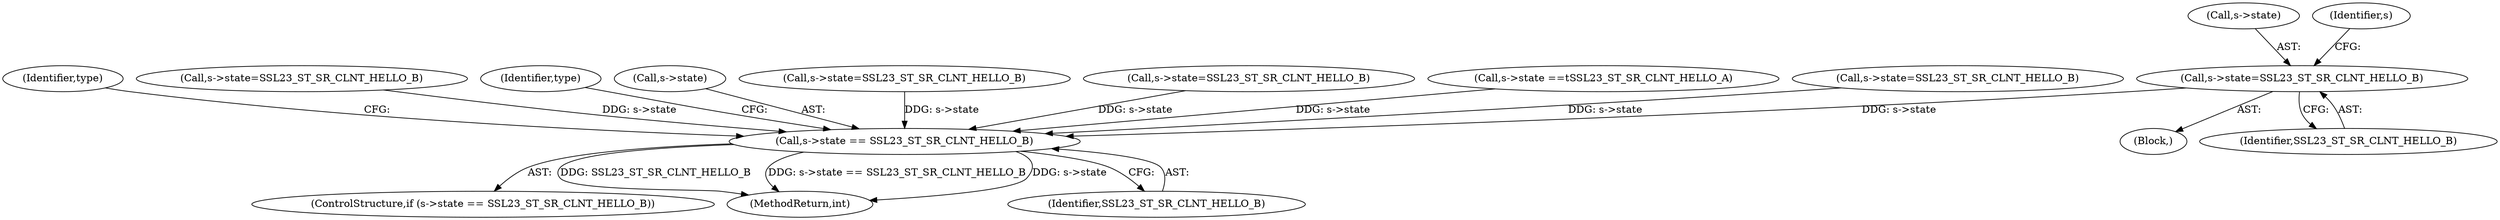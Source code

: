 digraph "0_openssl_26a59d9b46574e457870197dffa802871b4c8fc7_0@pointer" {
"1000340" [label="(Call,s->state=SSL23_ST_SR_CLNT_HELLO_B)"];
"1000706" [label="(Call,s->state == SSL23_ST_SR_CLNT_HELLO_B)"];
"1000705" [label="(ControlStructure,if (s->state == SSL23_ST_SR_CLNT_HELLO_B))"];
"1000713" [label="(Identifier,type)"];
"1000341" [label="(Call,s->state)"];
"1000689" [label="(Identifier,s)"];
"1000359" [label="(Call,s->state=SSL23_ST_SR_CLNT_HELLO_B)"];
"1001049" [label="(Identifier,type)"];
"1000707" [label="(Call,s->state)"];
"1001252" [label="(MethodReturn,int)"];
"1000378" [label="(Call,s->state=SSL23_ST_SR_CLNT_HELLO_B)"];
"1000409" [label="(Call,s->state=SSL23_ST_SR_CLNT_HELLO_B)"];
"1000334" [label="(Block,)"];
"1000175" [label="(Call,s->state ==\tSSL23_ST_SR_CLNT_HELLO_A)"];
"1000710" [label="(Identifier,SSL23_ST_SR_CLNT_HELLO_B)"];
"1000344" [label="(Identifier,SSL23_ST_SR_CLNT_HELLO_B)"];
"1000340" [label="(Call,s->state=SSL23_ST_SR_CLNT_HELLO_B)"];
"1000706" [label="(Call,s->state == SSL23_ST_SR_CLNT_HELLO_B)"];
"1000315" [label="(Call,s->state=SSL23_ST_SR_CLNT_HELLO_B)"];
"1000340" -> "1000334"  [label="AST: "];
"1000340" -> "1000344"  [label="CFG: "];
"1000341" -> "1000340"  [label="AST: "];
"1000344" -> "1000340"  [label="AST: "];
"1000689" -> "1000340"  [label="CFG: "];
"1000340" -> "1000706"  [label="DDG: s->state"];
"1000706" -> "1000705"  [label="AST: "];
"1000706" -> "1000710"  [label="CFG: "];
"1000707" -> "1000706"  [label="AST: "];
"1000710" -> "1000706"  [label="AST: "];
"1000713" -> "1000706"  [label="CFG: "];
"1001049" -> "1000706"  [label="CFG: "];
"1000706" -> "1001252"  [label="DDG: SSL23_ST_SR_CLNT_HELLO_B"];
"1000706" -> "1001252"  [label="DDG: s->state == SSL23_ST_SR_CLNT_HELLO_B"];
"1000706" -> "1001252"  [label="DDG: s->state"];
"1000315" -> "1000706"  [label="DDG: s->state"];
"1000378" -> "1000706"  [label="DDG: s->state"];
"1000175" -> "1000706"  [label="DDG: s->state"];
"1000409" -> "1000706"  [label="DDG: s->state"];
"1000359" -> "1000706"  [label="DDG: s->state"];
}
